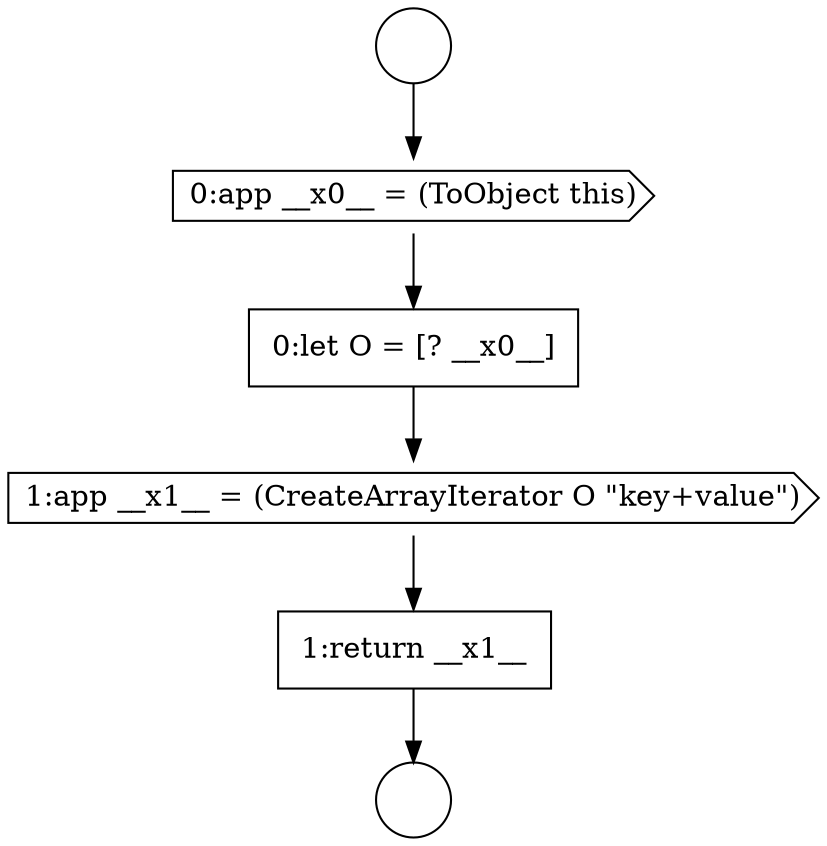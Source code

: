 digraph {
  node13365 [shape=none, margin=0, label=<<font color="black">
    <table border="0" cellborder="1" cellspacing="0" cellpadding="10">
      <tr><td align="left">0:let O = [? __x0__]</td></tr>
    </table>
  </font>> color="black" fillcolor="white" style=filled]
  node13362 [shape=circle label=" " color="black" fillcolor="white" style=filled]
  node13366 [shape=cds, label=<<font color="black">1:app __x1__ = (CreateArrayIterator O &quot;key+value&quot;)</font>> color="black" fillcolor="white" style=filled]
  node13363 [shape=circle label=" " color="black" fillcolor="white" style=filled]
  node13367 [shape=none, margin=0, label=<<font color="black">
    <table border="0" cellborder="1" cellspacing="0" cellpadding="10">
      <tr><td align="left">1:return __x1__</td></tr>
    </table>
  </font>> color="black" fillcolor="white" style=filled]
  node13364 [shape=cds, label=<<font color="black">0:app __x0__ = (ToObject this)</font>> color="black" fillcolor="white" style=filled]
  node13362 -> node13364 [ color="black"]
  node13364 -> node13365 [ color="black"]
  node13365 -> node13366 [ color="black"]
  node13367 -> node13363 [ color="black"]
  node13366 -> node13367 [ color="black"]
}
